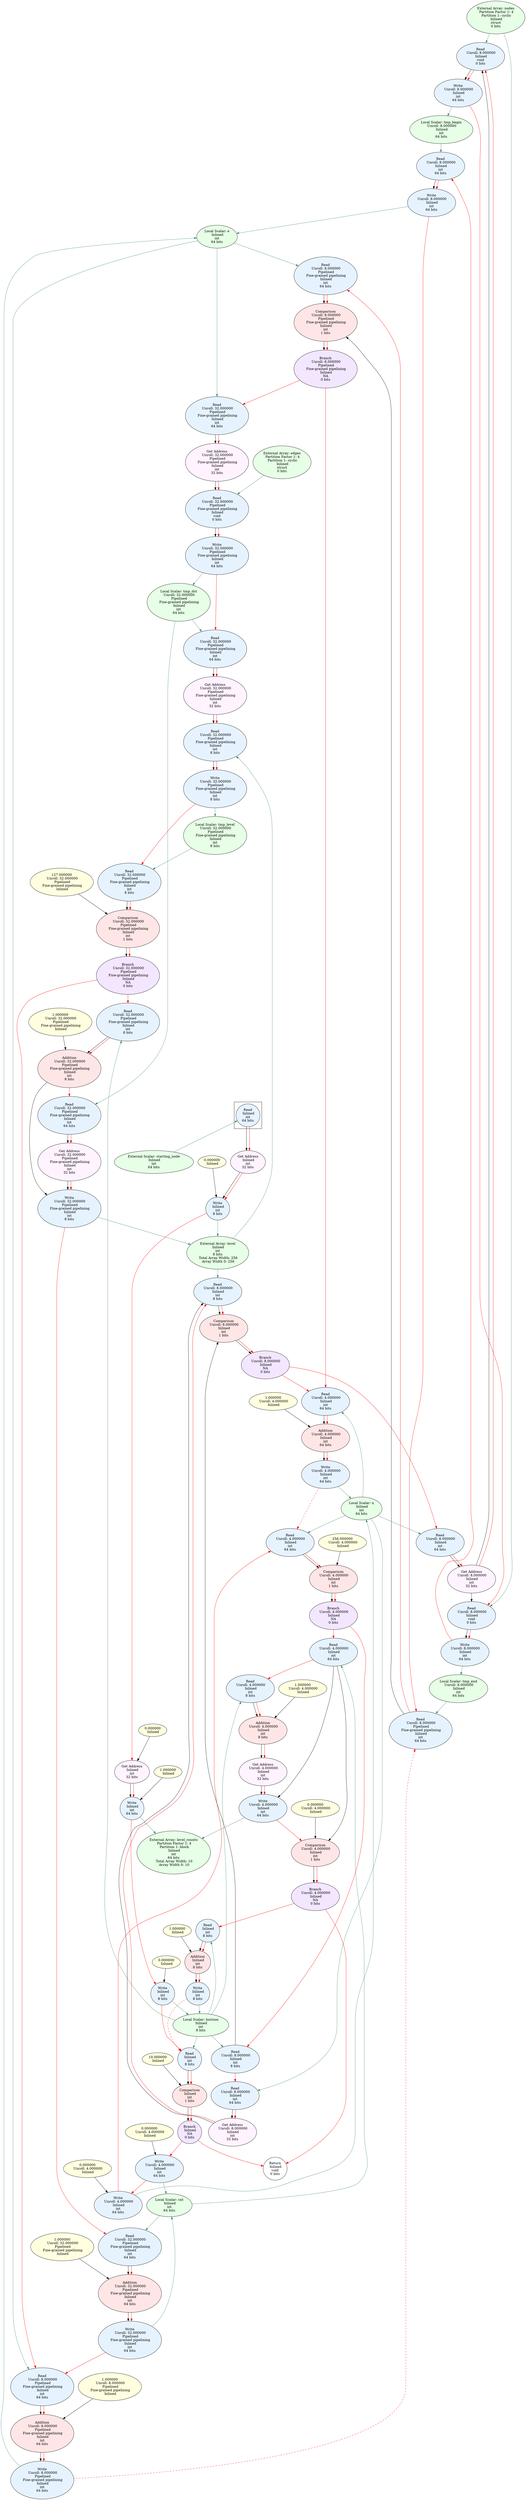 digraph {
newrank="true";
node0 [style=filled fillcolor="0.33 0.1 1" arrayWidth0="1" arrayWidth1="1" arrayWidth2="1" arrayWidth3="1" arrayWidth4="1" bitwidth="0" datasetIndex="NA" datatype="struct" fullUnrollFactor="1.000000" graphType="NA" group="bfs" inlined="1" keyText="externalArray" label="External Array: nodes
 Partition Factor 1: 4
 Partition 1: cyclic
 Inlined
struct
0 bits" partition1="cyclic" partition2="none" partition3="none" partitionFactor1="4" partitionFactor2="0" partitionFactor3="0" pipelined="0" pipelinedType="0" previouslyPipelined="0" resourceType="none" tile="1" totalArrayWidth="1" tripcount="1.000000" unrollFactor1="1.000000" unrollFactor2="1.000000" unrollFactor3="1.000000" ]
node1 [style=filled fillcolor="0.33 0.1 1" arrayWidth0="1" arrayWidth1="1" arrayWidth2="1" arrayWidth3="1" arrayWidth4="1" bitwidth="0" datasetIndex="NA" datatype="struct" fullUnrollFactor="1.000000" graphType="NA" group="bfs" inlined="1" keyText="externalArray" label="External Array: edges
 Partition Factor 1: 4
 Partition 1: cyclic
 Inlined
struct
0 bits" partition1="cyclic" partition2="none" partition3="none" partitionFactor1="4" partitionFactor2="0" partitionFactor3="0" pipelined="0" pipelinedType="0" previouslyPipelined="0" resourceType="none" tile="1" totalArrayWidth="1" tripcount="1.000000" unrollFactor1="1.000000" unrollFactor2="1.000000" unrollFactor3="1.000000" ]
node2 [style=filled fillcolor="0.33 0.1 1" arrayWidth0="1" arrayWidth1="1" arrayWidth2="1" arrayWidth3="1" arrayWidth4="1" bitwidth="64" datasetIndex="NA" datatype="int" fullUnrollFactor="1.000000" graphType="NA" group="bfs" inlined="1" keyText="externalScalar" label="External Scalar: starting_node
 Inlined
int
64 bits" partition1="none" partition2="none" partition3="none" partitionFactor1="0" partitionFactor2="0" partitionFactor3="0" pipelined="0" pipelinedType="0" previouslyPipelined="0" resourceType="none" tile="1" totalArrayWidth="1" tripcount="1.000000" unrollFactor1="1.000000" unrollFactor2="1.000000" unrollFactor3="1.000000" ]
node3 [style=filled fillcolor="0.33 0.1 1" arrayWidth0="256" arrayWidth1="1" arrayWidth2="1" arrayWidth3="1" arrayWidth4="1" bitwidth="8" datasetIndex="NA" datatype="int" fullUnrollFactor="1.000000" graphType="NA" group="bfs" inlined="1" keyText="externalArray" label="External Array: level
 Inlined
int
8 bits
 Total Array Width: 256
 Array Width 0: 256" partition1="none" partition2="none" partition3="none" partitionFactor1="0" partitionFactor2="0" partitionFactor3="0" pipelined="0" pipelinedType="0" previouslyPipelined="0" resourceType="none" tile="1" totalArrayWidth="256" tripcount="1.000000" unrollFactor1="1.000000" unrollFactor2="1.000000" unrollFactor3="1.000000" ]
node4 [style=filled fillcolor="0.33 0.1 1" arrayWidth0="10" arrayWidth1="1" arrayWidth2="1" arrayWidth3="1" arrayWidth4="1" bitwidth="64" datasetIndex="NA" datatype="int" fullUnrollFactor="1.000000" graphType="NA" group="bfs" inlined="1" keyText="externalArray" label="External Array: level_counts
 Partition Factor 1: 4
 Partition 1: block
 Inlined
int
64 bits
 Total Array Width: 10
 Array Width 0: 10" partition1="block" partition2="none" partition3="none" partitionFactor1="4" partitionFactor2="0" partitionFactor3="0" pipelined="0" pipelinedType="0" previouslyPipelined="0" resourceType="none" tile="1" totalArrayWidth="10" tripcount="1.000000" unrollFactor1="1.000000" unrollFactor2="1.000000" unrollFactor3="1.000000" ]
node5 [style=filled fillcolor="0.33 0.1 1" arrayWidth0="1" arrayWidth1="1" arrayWidth2="1" arrayWidth3="1" arrayWidth4="1" bitwidth="64" datasetIndex="NA" datatype="int" fullUnrollFactor="1.000000" graphType="NA" group="bfs" inlined="1" keyText="localScalar" label="Local Scalar: n
 Inlined
int
64 bits" partition1="none" partition2="none" partition3="none" partitionFactor1="0" partitionFactor2="0" partitionFactor3="0" pipelined="0" pipelinedType="0" previouslyPipelined="0" resourceType="none" tile="1" totalArrayWidth="1" tripcount="1.000000" unrollFactor1="1.000000" unrollFactor2="1.000000" unrollFactor3="1.000000" ]
node6 [style=filled fillcolor="0.33 0.1 1" arrayWidth0="1" arrayWidth1="1" arrayWidth2="1" arrayWidth3="1" arrayWidth4="1" bitwidth="64" datasetIndex="NA" datatype="int" fullUnrollFactor="1.000000" graphType="NA" group="bfs" inlined="1" keyText="localScalar" label="Local Scalar: e
 Inlined
int
64 bits" partition1="none" partition2="none" partition3="none" partitionFactor1="0" partitionFactor2="0" partitionFactor3="0" pipelined="0" pipelinedType="0" previouslyPipelined="0" resourceType="none" tile="1" totalArrayWidth="1" tripcount="1.000000" unrollFactor1="1.000000" unrollFactor2="1.000000" unrollFactor3="1.000000" ]
node7 [style=filled fillcolor="0.33 0.1 1" arrayWidth0="1" arrayWidth1="1" arrayWidth2="1" arrayWidth3="1" arrayWidth4="1" bitwidth="8" datasetIndex="NA" datatype="int" fullUnrollFactor="1.000000" graphType="NA" group="bfs" inlined="1" keyText="localScalar" label="Local Scalar: horizon
 Inlined
int
8 bits" partition1="none" partition2="none" partition3="none" partitionFactor1="0" partitionFactor2="0" partitionFactor3="0" pipelined="0" pipelinedType="0" previouslyPipelined="0" resourceType="none" tile="1" totalArrayWidth="1" tripcount="1.000000" unrollFactor1="1.000000" unrollFactor2="1.000000" unrollFactor3="1.000000" ]
node8 [style=filled fillcolor="0.33 0.1 1" arrayWidth0="1" arrayWidth1="1" arrayWidth2="1" arrayWidth3="1" arrayWidth4="1" bitwidth="64" datasetIndex="NA" datatype="int" fullUnrollFactor="1.000000" graphType="NA" group="bfs" inlined="1" keyText="localScalar" label="Local Scalar: cnt
 Inlined
int
64 bits" partition1="none" partition2="none" partition3="none" partitionFactor1="0" partitionFactor2="0" partitionFactor3="0" pipelined="0" pipelinedType="0" previouslyPipelined="0" resourceType="none" tile="1" totalArrayWidth="1" tripcount="1.000000" unrollFactor1="1.000000" unrollFactor2="1.000000" unrollFactor3="1.000000" ]
node9 [style=filled fillcolor="lightyellow" arrayWidth0="1" arrayWidth1="1" arrayWidth2="1" arrayWidth3="1" arrayWidth4="1" datasetIndex="NA" fullUnrollFactor="1.000000" graphType="NA" group="bfs" inlined="1" keyText="constantValue" label="0.000000
 Inlined" partition1="none" partition2="none" partition3="none" partitionFactor1="0" partitionFactor2="0" partitionFactor3="0" pipelined="0" pipelinedType="0" previouslyPipelined="0" resourceType="none" tile="1" totalArrayWidth="1" tripcount="1.000000" unrollFactor1="1.000000" unrollFactor2="1.000000" unrollFactor3="1.000000" ]
node10 [style=filled fillcolor="0.833 0.05 1" arrayWidth0="1" arrayWidth1="1" arrayWidth2="1" arrayWidth3="1" arrayWidth4="1" bitwidth="32" datasetIndex="NA" datatype="int" fullUnrollFactor="1.000000" graphType="NA" group="bfs" inlined="1" keyText="getelementptr" label="Get Address
 Inlined
int
32 bits" partition1="none" partition2="none" partition3="none" partitionFactor1="0" partitionFactor2="0" partitionFactor3="0" pipelined="0" pipelinedType="0" previouslyPipelined="0" resourceType="none" tile="1" totalArrayWidth="1" tripcount="1.000000" unrollFactor1="1.000000" unrollFactor2="1.000000" unrollFactor3="1.000000" ]
node11 [style=filled fillcolor="0.584 0.1 1" arrayWidth0="1" arrayWidth1="1" arrayWidth2="1" arrayWidth3="1" arrayWidth4="1" bitwidth="64" datasetIndex="NA" datatype="int" fullUnrollFactor="1.000000" graphType="NA" group="bfs" inlined="1" keyText="load" label="Read
 Inlined
int
64 bits" partition1="none" partition2="none" partition3="none" partitionFactor1="0" partitionFactor2="0" partitionFactor3="0" pipelined="0" pipelinedType="0" previouslyPipelined="0" resourceType="none" tile="1" totalArrayWidth="1" tripcount="1.000000" unrollFactor1="1.000000" unrollFactor2="1.000000" unrollFactor3="1.000000" ]
node12 [style=filled fillcolor="0.584 0.1 1" arrayWidth0="1" arrayWidth1="1" arrayWidth2="1" arrayWidth3="1" arrayWidth4="1" bitwidth="8" datasetIndex="NA" datatype="int" fullUnrollFactor="1.000000" graphType="NA" group="bfs" inlined="1" keyText="store" label="Write
 Inlined
int
8 bits" partition1="none" partition2="none" partition3="none" partitionFactor1="0" partitionFactor2="0" partitionFactor3="0" pipelined="0" pipelinedType="0" previouslyPipelined="0" resourceType="none" tile="1" totalArrayWidth="1" tripcount="1.000000" unrollFactor1="1.000000" unrollFactor2="1.000000" unrollFactor3="1.000000" ]
node13 [style=filled fillcolor="lightyellow" arrayWidth0="1" arrayWidth1="1" arrayWidth2="1" arrayWidth3="1" arrayWidth4="1" datasetIndex="NA" fullUnrollFactor="1.000000" graphType="NA" group="bfs" inlined="1" keyText="constantValue" label="1.000000
 Inlined" partition1="none" partition2="none" partition3="none" partitionFactor1="0" partitionFactor2="0" partitionFactor3="0" pipelined="0" pipelinedType="0" previouslyPipelined="0" resourceType="none" tile="1" totalArrayWidth="1" tripcount="1.000000" unrollFactor1="1.000000" unrollFactor2="1.000000" unrollFactor3="1.000000" ]
node14 [style=filled fillcolor="0.833 0.05 1" arrayWidth0="1" arrayWidth1="1" arrayWidth2="1" arrayWidth3="1" arrayWidth4="1" bitwidth="32" datasetIndex="NA" datatype="int" fullUnrollFactor="1.000000" graphType="NA" group="bfs" inlined="1" keyText="getelementptr" label="Get Address
 Inlined
int
32 bits" partition1="none" partition2="none" partition3="none" partitionFactor1="0" partitionFactor2="0" partitionFactor3="0" pipelined="0" pipelinedType="0" previouslyPipelined="0" resourceType="none" tile="1" totalArrayWidth="1" tripcount="1.000000" unrollFactor1="1.000000" unrollFactor2="1.000000" unrollFactor3="1.000000" ]
node15 [style=filled fillcolor="lightyellow" arrayWidth0="1" arrayWidth1="1" arrayWidth2="1" arrayWidth3="1" arrayWidth4="1" datasetIndex="NA" fullUnrollFactor="1.000000" graphType="NA" group="bfs" inlined="1" keyText="constantValue" label="0.000000
 Inlined" partition1="none" partition2="none" partition3="none" partitionFactor1="0" partitionFactor2="0" partitionFactor3="0" pipelined="0" pipelinedType="0" previouslyPipelined="0" resourceType="none" tile="1" totalArrayWidth="1" tripcount="1.000000" unrollFactor1="1.000000" unrollFactor2="1.000000" unrollFactor3="1.000000" ]
node16 [style=filled fillcolor="0.584 0.1 1" arrayWidth0="1" arrayWidth1="1" arrayWidth2="1" arrayWidth3="1" arrayWidth4="1" bitwidth="64" datasetIndex="NA" datatype="int" fullUnrollFactor="1.000000" graphType="NA" group="bfs" inlined="1" keyText="store" label="Write
 Inlined
int
64 bits" partition1="none" partition2="none" partition3="none" partitionFactor1="0" partitionFactor2="0" partitionFactor3="0" pipelined="0" pipelinedType="0" previouslyPipelined="0" resourceType="none" tile="1" totalArrayWidth="1" tripcount="1.000000" unrollFactor1="1.000000" unrollFactor2="1.000000" unrollFactor3="1.000000" ]
node17 [style=filled fillcolor="lightyellow" arrayWidth0="1" arrayWidth1="1" arrayWidth2="1" arrayWidth3="1" arrayWidth4="1" datasetIndex="NA" fullUnrollFactor="1.000000" graphType="NA" group="bfs" inlined="1" keyText="constantValue" label="0.000000
 Inlined" partition1="none" partition2="none" partition3="none" partitionFactor1="0" partitionFactor2="0" partitionFactor3="0" pipelined="0" pipelinedType="0" previouslyPipelined="0" resourceType="none" tile="1" totalArrayWidth="1" tripcount="1.000000" unrollFactor1="1.000000" unrollFactor2="1.000000" unrollFactor3="1.000000" ]
node18 [style=filled fillcolor="0.584 0.1 1" arrayWidth0="1" arrayWidth1="1" arrayWidth2="1" arrayWidth3="1" arrayWidth4="1" bitwidth="8" datasetIndex="NA" datatype="int" fullUnrollFactor="1.000000" graphType="NA" group="bfs" inlined="1" keyText="store" label="Write
 Inlined
int
8 bits" partition1="none" partition2="none" partition3="none" partitionFactor1="0" partitionFactor2="0" partitionFactor3="0" pipelined="0" pipelinedType="0" previouslyPipelined="0" resourceType="none" tile="1" totalArrayWidth="1" tripcount="1.000000" unrollFactor1="1.000000" unrollFactor2="1.000000" unrollFactor3="1.000000" ]
node19 [style=filled fillcolor="lightyellow" arrayWidth0="1" arrayWidth1="1" arrayWidth2="1" arrayWidth3="1" arrayWidth4="1" datasetIndex="NA" fullUnrollFactor="1.000000" graphType="NA" group="bfs" inlined="1" keyText="constantValue" label="10.000000
 Inlined" partition1="none" partition2="none" partition3="none" partitionFactor1="0" partitionFactor2="0" partitionFactor3="0" pipelined="0" pipelinedType="0" previouslyPipelined="0" resourceType="none" tile="1" totalArrayWidth="1" tripcount="1.000000" unrollFactor1="1.000000" unrollFactor2="1.000000" unrollFactor3="1.000000" ]
node20 [style=filled fillcolor="0.584 0.1 1" arrayWidth0="1" arrayWidth1="1" arrayWidth2="1" arrayWidth3="1" arrayWidth4="1" bitwidth="8" datasetIndex="NA" datatype="int" fullUnrollFactor="1.000000" graphType="NA" group="bfs" inlined="1" keyText="load" label="Read
 Inlined
int
8 bits" partition1="none" partition2="none" partition3="none" partitionFactor1="0" partitionFactor2="0" partitionFactor3="0" pipelined="0" pipelinedType="0" previouslyPipelined="0" resourceType="none" tile="1" totalArrayWidth="1" tripcount="1.000000" unrollFactor1="1.000000" unrollFactor2="1.000000" unrollFactor3="1.000000" ]
node21 [style=filled fillcolor="0 0.1 1" arrayWidth0="1" arrayWidth1="1" arrayWidth2="1" arrayWidth3="1" arrayWidth4="1" bitwidth="1" datasetIndex="NA" datatype="int" fullUnrollFactor="1.000000" graphType="NA" group="bfs" inlined="1" keyText="cmp" label="Comparison
 Inlined
int
1 bits" partition1="none" partition2="none" partition3="none" partitionFactor1="0" partitionFactor2="0" partitionFactor3="0" pipelined="0" pipelinedType="0" previouslyPipelined="0" resourceType="none" tile="1" totalArrayWidth="1" tripcount="1.000000" unrollFactor1="1.000000" unrollFactor2="1.000000" unrollFactor3="1.000000" ]
node22 [style=filled fillcolor="0.75 0.1 1" arrayWidth0="1" arrayWidth1="1" arrayWidth2="1" arrayWidth3="1" arrayWidth4="1" bitwidth="0" datasetIndex="NA" datatype="NA" fullUnrollFactor="1.000000" graphType="NA" group="bfs" inlined="1" keyText="br" label="Branch
 Inlined
NA
0 bits" partition1="none" partition2="none" partition3="none" partitionFactor1="0" partitionFactor2="0" partitionFactor3="0" pipelined="0" pipelinedType="0" previouslyPipelined="0" resourceType="none" tile="1" totalArrayWidth="1" tripcount="1.000000" unrollFactor1="1.000000" unrollFactor2="1.000000" unrollFactor3="1.000000" ]
node23 [style=filled fillcolor="lightyellow" arrayWidth0="1" arrayWidth1="1" arrayWidth2="1" arrayWidth3="1" arrayWidth4="1" datasetIndex="NA" fullUnrollFactor="4.000000" graphType="NA" group="bfs" inlined="1" keyText="constantValue" label="0.000000
 Unroll: 4.000000
 Inlined" partition1="none" partition2="none" partition3="none" partitionFactor1="0" partitionFactor2="0" partitionFactor3="0" pipelined="0" pipelinedType="0" previouslyPipelined="0" resourceType="none" tile="1" totalArrayWidth="1" tripcount="1.000000" unrollFactor1="4.000000" unrollFactor2="1.000000" unrollFactor3="1.000000" ]
node24 [style=filled fillcolor="0.584 0.1 1" arrayWidth0="1" arrayWidth1="1" arrayWidth2="1" arrayWidth3="1" arrayWidth4="1" bitwidth="64" datasetIndex="NA" datatype="int" fullUnrollFactor="4.000000" graphType="NA" group="bfs" inlined="1" keyText="store" label="Write
 Unroll: 4.000000
 Inlined
int
64 bits" partition1="none" partition2="none" partition3="none" partitionFactor1="0" partitionFactor2="0" partitionFactor3="0" pipelined="0" pipelinedType="0" previouslyPipelined="0" resourceType="none" tile="1" totalArrayWidth="1" tripcount="1.000000" unrollFactor1="4.000000" unrollFactor2="1.000000" unrollFactor3="1.000000" ]
node25 [style=filled fillcolor="lightyellow" arrayWidth0="1" arrayWidth1="1" arrayWidth2="1" arrayWidth3="1" arrayWidth4="1" datasetIndex="NA" fullUnrollFactor="4.000000" graphType="NA" group="bfs" inlined="1" keyText="constantValue" label="0.000000
 Unroll: 4.000000
 Inlined" partition1="none" partition2="none" partition3="none" partitionFactor1="0" partitionFactor2="0" partitionFactor3="0" pipelined="0" pipelinedType="0" previouslyPipelined="0" resourceType="none" tile="1" totalArrayWidth="1" tripcount="1.000000" unrollFactor1="4.000000" unrollFactor2="1.000000" unrollFactor3="1.000000" ]
node26 [style=filled fillcolor="0.584 0.1 1" arrayWidth0="1" arrayWidth1="1" arrayWidth2="1" arrayWidth3="1" arrayWidth4="1" bitwidth="64" datasetIndex="NA" datatype="int" fullUnrollFactor="4.000000" graphType="NA" group="bfs" inlined="1" keyText="store" label="Write
 Unroll: 4.000000
 Inlined
int
64 bits" partition1="none" partition2="none" partition3="none" partitionFactor1="0" partitionFactor2="0" partitionFactor3="0" pipelined="0" pipelinedType="0" previouslyPipelined="0" resourceType="none" tile="1" totalArrayWidth="1" tripcount="1.000000" unrollFactor1="4.000000" unrollFactor2="1.000000" unrollFactor3="1.000000" ]
node27 [style=filled fillcolor="lightyellow" arrayWidth0="1" arrayWidth1="1" arrayWidth2="1" arrayWidth3="1" arrayWidth4="1" datasetIndex="NA" fullUnrollFactor="4.000000" graphType="NA" group="bfs" inlined="1" keyText="constantValue" label="256.000000
 Unroll: 4.000000
 Inlined" partition1="none" partition2="none" partition3="none" partitionFactor1="0" partitionFactor2="0" partitionFactor3="0" pipelined="0" pipelinedType="0" previouslyPipelined="0" resourceType="none" tile="1" totalArrayWidth="1" tripcount="1.000000" unrollFactor1="4.000000" unrollFactor2="1.000000" unrollFactor3="1.000000" ]
node28 [style=filled fillcolor="0.584 0.1 1" arrayWidth0="1" arrayWidth1="1" arrayWidth2="1" arrayWidth3="1" arrayWidth4="1" bitwidth="64" datasetIndex="NA" datatype="int" fullUnrollFactor="4.000000" graphType="NA" group="bfs" inlined="1" keyText="load" label="Read
 Unroll: 4.000000
 Inlined
int
64 bits" partition1="none" partition2="none" partition3="none" partitionFactor1="0" partitionFactor2="0" partitionFactor3="0" pipelined="0" pipelinedType="0" previouslyPipelined="0" resourceType="none" tile="1" totalArrayWidth="1" tripcount="1.000000" unrollFactor1="4.000000" unrollFactor2="1.000000" unrollFactor3="1.000000" ]
node29 [style=filled fillcolor="0 0.1 1" arrayWidth0="1" arrayWidth1="1" arrayWidth2="1" arrayWidth3="1" arrayWidth4="1" bitwidth="1" datasetIndex="NA" datatype="int" fullUnrollFactor="4.000000" graphType="NA" group="bfs" inlined="1" keyText="cmp" label="Comparison
 Unroll: 4.000000
 Inlined
int
1 bits" partition1="none" partition2="none" partition3="none" partitionFactor1="0" partitionFactor2="0" partitionFactor3="0" pipelined="0" pipelinedType="0" previouslyPipelined="0" resourceType="none" tile="1" totalArrayWidth="1" tripcount="1.000000" unrollFactor1="4.000000" unrollFactor2="1.000000" unrollFactor3="1.000000" ]
node30 [style=filled fillcolor="0.75 0.1 1" arrayWidth0="1" arrayWidth1="1" arrayWidth2="1" arrayWidth3="1" arrayWidth4="1" bitwidth="0" datasetIndex="NA" datatype="NA" fullUnrollFactor="4.000000" graphType="NA" group="bfs" inlined="1" keyText="br" label="Branch
 Unroll: 4.000000
 Inlined
NA
0 bits" partition1="none" partition2="none" partition3="none" partitionFactor1="0" partitionFactor2="0" partitionFactor3="0" pipelined="0" pipelinedType="0" previouslyPipelined="0" resourceType="none" tile="1" totalArrayWidth="1" tripcount="1.000000" unrollFactor1="4.000000" unrollFactor2="1.000000" unrollFactor3="1.000000" ]
node31 [style=filled fillcolor="0.584 0.1 1" arrayWidth0="1" arrayWidth1="1" arrayWidth2="1" arrayWidth3="1" arrayWidth4="1" bitwidth="8" datasetIndex="NA" datatype="int" fullUnrollFactor="8.000000" graphType="NA" group="bfs" inlined="1" keyText="load" label="Read
 Unroll: 8.000000
 Inlined
int
8 bits" partition1="none" partition2="none" partition3="none" partitionFactor1="0" partitionFactor2="0" partitionFactor3="0" pipelined="0" pipelinedType="0" previouslyPipelined="0" resourceType="none" tile="1" totalArrayWidth="1" tripcount="1.000000" unrollFactor1="2.000000" unrollFactor2="4.000000" unrollFactor3="1.000000" ]
node32 [style=filled fillcolor="0.833 0.05 1" arrayWidth0="1" arrayWidth1="1" arrayWidth2="1" arrayWidth3="1" arrayWidth4="1" bitwidth="32" datasetIndex="NA" datatype="int" fullUnrollFactor="8.000000" graphType="NA" group="bfs" inlined="1" keyText="getelementptr" label="Get Address
 Unroll: 8.000000
 Inlined
int
32 bits" partition1="none" partition2="none" partition3="none" partitionFactor1="0" partitionFactor2="0" partitionFactor3="0" pipelined="0" pipelinedType="0" previouslyPipelined="0" resourceType="none" tile="1" totalArrayWidth="1" tripcount="1.000000" unrollFactor1="2.000000" unrollFactor2="4.000000" unrollFactor3="1.000000" ]
node33 [style=filled fillcolor="0.584 0.1 1" arrayWidth0="1" arrayWidth1="1" arrayWidth2="1" arrayWidth3="1" arrayWidth4="1" bitwidth="64" datasetIndex="NA" datatype="int" fullUnrollFactor="8.000000" graphType="NA" group="bfs" inlined="1" keyText="load" label="Read
 Unroll: 8.000000
 Inlined
int
64 bits" partition1="none" partition2="none" partition3="none" partitionFactor1="0" partitionFactor2="0" partitionFactor3="0" pipelined="0" pipelinedType="0" previouslyPipelined="0" resourceType="none" tile="1" totalArrayWidth="1" tripcount="1.000000" unrollFactor1="2.000000" unrollFactor2="4.000000" unrollFactor3="1.000000" ]
node34 [style=filled fillcolor="0.584 0.1 1" arrayWidth0="1" arrayWidth1="1" arrayWidth2="1" arrayWidth3="1" arrayWidth4="1" bitwidth="8" datasetIndex="NA" datatype="int" fullUnrollFactor="8.000000" graphType="NA" group="bfs" inlined="1" keyText="load" label="Read
 Unroll: 8.000000
 Inlined
int
8 bits" partition1="none" partition2="none" partition3="none" partitionFactor1="0" partitionFactor2="0" partitionFactor3="0" pipelined="0" pipelinedType="0" previouslyPipelined="0" resourceType="none" tile="1" totalArrayWidth="1" tripcount="1.000000" unrollFactor1="2.000000" unrollFactor2="4.000000" unrollFactor3="1.000000" ]
node35 [style=filled fillcolor="0 0.1 1" arrayWidth0="1" arrayWidth1="1" arrayWidth2="1" arrayWidth3="1" arrayWidth4="1" bitwidth="1" datasetIndex="NA" datatype="int" fullUnrollFactor="8.000000" graphType="NA" group="bfs" inlined="1" keyText="cmp" label="Comparison
 Unroll: 8.000000
 Inlined
int
1 bits" partition1="none" partition2="none" partition3="none" partitionFactor1="0" partitionFactor2="0" partitionFactor3="0" pipelined="0" pipelinedType="0" previouslyPipelined="0" resourceType="none" tile="1" totalArrayWidth="1" tripcount="1.000000" unrollFactor1="2.000000" unrollFactor2="4.000000" unrollFactor3="1.000000" ]
node36 [style=filled fillcolor="0.75 0.1 1" arrayWidth0="1" arrayWidth1="1" arrayWidth2="1" arrayWidth3="1" arrayWidth4="1" bitwidth="0" datasetIndex="NA" datatype="NA" fullUnrollFactor="8.000000" graphType="NA" group="bfs" inlined="1" keyText="br" label="Branch
 Unroll: 8.000000
 Inlined
NA
0 bits" partition1="none" partition2="none" partition3="none" partitionFactor1="0" partitionFactor2="0" partitionFactor3="0" pipelined="0" pipelinedType="0" previouslyPipelined="0" resourceType="none" tile="1" totalArrayWidth="1" tripcount="1.000000" unrollFactor1="2.000000" unrollFactor2="4.000000" unrollFactor3="1.000000" ]
node37 [style=filled fillcolor="0.33 0.1 1" arrayWidth0="1" arrayWidth1="1" arrayWidth2="1" arrayWidth3="1" arrayWidth4="1" bitwidth="64" datasetIndex="NA" datatype="int" fullUnrollFactor="8.000000" graphType="NA" group="bfs" inlined="1" keyText="localScalar" label="Local Scalar: tmp_begin
 Unroll: 8.000000
 Inlined
int
64 bits" partition1="none" partition2="none" partition3="none" partitionFactor1="0" partitionFactor2="0" partitionFactor3="0" pipelined="0" pipelinedType="0" previouslyPipelined="0" resourceType="none" tile="1" totalArrayWidth="1" tripcount="1.000000" unrollFactor1="2.000000" unrollFactor2="4.000000" unrollFactor3="1.000000" ]
node38 [style=filled fillcolor="0.833 0.05 1" arrayWidth0="1" arrayWidth1="1" arrayWidth2="1" arrayWidth3="1" arrayWidth4="1" bitwidth="32" datasetIndex="NA" datatype="int" fullUnrollFactor="8.000000" graphType="NA" group="bfs" inlined="1" keyText="getelementptr" label="Get Address
 Unroll: 8.000000
 Inlined
int
32 bits" partition1="none" partition2="none" partition3="none" partitionFactor1="0" partitionFactor2="0" partitionFactor3="0" pipelined="0" pipelinedType="0" previouslyPipelined="0" resourceType="none" tile="1" totalArrayWidth="1" tripcount="1.000000" unrollFactor1="2.000000" unrollFactor2="4.000000" unrollFactor3="1.000000" ]
node39 [style=filled fillcolor="0.584 0.1 1" arrayWidth0="1" arrayWidth1="1" arrayWidth2="1" arrayWidth3="1" arrayWidth4="1" bitwidth="64" datasetIndex="NA" datatype="int" fullUnrollFactor="8.000000" graphType="NA" group="bfs" inlined="1" keyText="load" label="Read
 Unroll: 8.000000
 Inlined
int
64 bits" partition1="none" partition2="none" partition3="none" partitionFactor1="0" partitionFactor2="0" partitionFactor3="0" pipelined="0" pipelinedType="0" previouslyPipelined="0" resourceType="none" tile="1" totalArrayWidth="1" tripcount="1.000000" unrollFactor1="2.000000" unrollFactor2="4.000000" unrollFactor3="1.000000" ]
node40 [style=filled fillcolor="0.584 0.1 1" arrayWidth0="1" arrayWidth1="1" arrayWidth2="1" arrayWidth3="1" arrayWidth4="1" bitwidth="0" datasetIndex="NA" datatype="void" fullUnrollFactor="8.000000" graphType="NA" group="bfs" inlined="1" keyText="load" label="Read
 Unroll: 8.000000
 Inlined
void
0 bits" partition1="none" partition2="none" partition3="none" partitionFactor1="0" partitionFactor2="0" partitionFactor3="0" pipelined="0" pipelinedType="0" previouslyPipelined="0" resourceType="none" tile="1" totalArrayWidth="1" tripcount="1.000000" unrollFactor1="2.000000" unrollFactor2="4.000000" unrollFactor3="1.000000" ]
node41 [style=filled fillcolor="0.584 0.1 1" arrayWidth0="1" arrayWidth1="1" arrayWidth2="1" arrayWidth3="1" arrayWidth4="1" bitwidth="64" datasetIndex="NA" datatype="int" fullUnrollFactor="8.000000" graphType="NA" group="bfs" inlined="1" keyText="store" label="Write
 Unroll: 8.000000
 Inlined
int
64 bits" partition1="none" partition2="none" partition3="none" partitionFactor1="0" partitionFactor2="0" partitionFactor3="0" pipelined="0" pipelinedType="0" previouslyPipelined="0" resourceType="none" tile="1" totalArrayWidth="1" tripcount="1.000000" unrollFactor1="2.000000" unrollFactor2="4.000000" unrollFactor3="1.000000" ]
node42 [style=filled fillcolor="0.33 0.1 1" arrayWidth0="1" arrayWidth1="1" arrayWidth2="1" arrayWidth3="1" arrayWidth4="1" bitwidth="64" datasetIndex="NA" datatype="int" fullUnrollFactor="8.000000" graphType="NA" group="bfs" inlined="1" keyText="localScalar" label="Local Scalar: tmp_end
 Unroll: 8.000000
 Inlined
int
64 bits" partition1="none" partition2="none" partition3="none" partitionFactor1="0" partitionFactor2="0" partitionFactor3="0" pipelined="0" pipelinedType="0" previouslyPipelined="0" resourceType="none" tile="1" totalArrayWidth="1" tripcount="1.000000" unrollFactor1="2.000000" unrollFactor2="4.000000" unrollFactor3="1.000000" ]
node43 [style=filled fillcolor="0.584 0.1 1" arrayWidth0="1" arrayWidth1="1" arrayWidth2="1" arrayWidth3="1" arrayWidth4="1" bitwidth="0" datasetIndex="NA" datatype="void" fullUnrollFactor="8.000000" graphType="NA" group="bfs" inlined="1" keyText="load" label="Read
 Unroll: 8.000000
 Inlined
void
0 bits" partition1="none" partition2="none" partition3="none" partitionFactor1="0" partitionFactor2="0" partitionFactor3="0" pipelined="0" pipelinedType="0" previouslyPipelined="0" resourceType="none" tile="1" totalArrayWidth="1" tripcount="1.000000" unrollFactor1="2.000000" unrollFactor2="4.000000" unrollFactor3="1.000000" ]
node44 [style=filled fillcolor="0.584 0.1 1" arrayWidth0="1" arrayWidth1="1" arrayWidth2="1" arrayWidth3="1" arrayWidth4="1" bitwidth="64" datasetIndex="NA" datatype="int" fullUnrollFactor="8.000000" graphType="NA" group="bfs" inlined="1" keyText="store" label="Write
 Unroll: 8.000000
 Inlined
int
64 bits" partition1="none" partition2="none" partition3="none" partitionFactor1="0" partitionFactor2="0" partitionFactor3="0" pipelined="0" pipelinedType="0" previouslyPipelined="0" resourceType="none" tile="1" totalArrayWidth="1" tripcount="1.000000" unrollFactor1="2.000000" unrollFactor2="4.000000" unrollFactor3="1.000000" ]
node45 [style=filled fillcolor="0.584 0.1 1" arrayWidth0="1" arrayWidth1="1" arrayWidth2="1" arrayWidth3="1" arrayWidth4="1" bitwidth="64" datasetIndex="NA" datatype="int" fullUnrollFactor="8.000000" graphType="NA" group="bfs" inlined="1" keyText="load" label="Read
 Unroll: 8.000000
 Inlined
int
64 bits" partition1="none" partition2="none" partition3="none" partitionFactor1="0" partitionFactor2="0" partitionFactor3="0" pipelined="0" pipelinedType="0" previouslyPipelined="0" resourceType="none" tile="1" totalArrayWidth="1" tripcount="1.000000" unrollFactor1="2.000000" unrollFactor2="4.000000" unrollFactor3="1.000000" ]
node46 [style=filled fillcolor="0.584 0.1 1" arrayWidth0="1" arrayWidth1="1" arrayWidth2="1" arrayWidth3="1" arrayWidth4="1" bitwidth="64" datasetIndex="NA" datatype="int" fullUnrollFactor="8.000000" graphType="NA" group="bfs" inlined="1" keyText="store" label="Write
 Unroll: 8.000000
 Inlined
int
64 bits" partition1="none" partition2="none" partition3="none" partitionFactor1="0" partitionFactor2="0" partitionFactor3="0" pipelined="0" pipelinedType="0" previouslyPipelined="0" resourceType="none" tile="1" totalArrayWidth="1" tripcount="1.000000" unrollFactor1="2.000000" unrollFactor2="4.000000" unrollFactor3="1.000000" ]
node47 [style=filled fillcolor="0.584 0.1 1" arrayWidth0="1" arrayWidth1="1" arrayWidth2="1" arrayWidth3="1" arrayWidth4="1" bitwidth="64" datasetIndex="NA" datatype="int" fullUnrollFactor="8.000000" graphType="NA" group="bfs" inlined="1" keyText="load" label="Read
 Unroll: 8.000000
 Pipelined
 Fine-grained pipelining
 Inlined
int
64 bits" partition1="none" partition2="none" partition3="none" partitionFactor1="0" partitionFactor2="0" partitionFactor3="0" pipelined="1" pipelinedType="2" previouslyPipelined="0" resourceType="none" tile="1" totalArrayWidth="1" tripcount="1.000000" unrollFactor1="2.000000" unrollFactor2="4.000000" unrollFactor3="1.000000" ]
node48 [style=filled fillcolor="0.584 0.1 1" arrayWidth0="1" arrayWidth1="1" arrayWidth2="1" arrayWidth3="1" arrayWidth4="1" bitwidth="64" datasetIndex="NA" datatype="int" fullUnrollFactor="8.000000" graphType="NA" group="bfs" inlined="1" keyText="load" label="Read
 Unroll: 8.000000
 Pipelined
 Fine-grained pipelining
 Inlined
int
64 bits" partition1="none" partition2="none" partition3="none" partitionFactor1="0" partitionFactor2="0" partitionFactor3="0" pipelined="1" pipelinedType="2" previouslyPipelined="0" resourceType="none" tile="1" totalArrayWidth="1" tripcount="1.000000" unrollFactor1="2.000000" unrollFactor2="4.000000" unrollFactor3="1.000000" ]
node49 [style=filled fillcolor="0 0.1 1" arrayWidth0="1" arrayWidth1="1" arrayWidth2="1" arrayWidth3="1" arrayWidth4="1" bitwidth="1" datasetIndex="NA" datatype="int" fullUnrollFactor="8.000000" graphType="NA" group="bfs" inlined="1" keyText="cmp" label="Comparison
 Unroll: 8.000000
 Pipelined
 Fine-grained pipelining
 Inlined
int
1 bits" partition1="none" partition2="none" partition3="none" partitionFactor1="0" partitionFactor2="0" partitionFactor3="0" pipelined="1" pipelinedType="2" previouslyPipelined="0" resourceType="none" tile="1" totalArrayWidth="1" tripcount="1.000000" unrollFactor1="2.000000" unrollFactor2="4.000000" unrollFactor3="1.000000" ]
node50 [style=filled fillcolor="0.75 0.1 1" arrayWidth0="1" arrayWidth1="1" arrayWidth2="1" arrayWidth3="1" arrayWidth4="1" bitwidth="0" datasetIndex="NA" datatype="NA" fullUnrollFactor="8.000000" graphType="NA" group="bfs" inlined="1" keyText="br" label="Branch
 Unroll: 8.000000
 Pipelined
 Fine-grained pipelining
 Inlined
NA
0 bits" partition1="none" partition2="none" partition3="none" partitionFactor1="0" partitionFactor2="0" partitionFactor3="0" pipelined="1" pipelinedType="2" previouslyPipelined="0" resourceType="none" tile="1" totalArrayWidth="1" tripcount="1.000000" unrollFactor1="2.000000" unrollFactor2="4.000000" unrollFactor3="1.000000" ]
node51 [style=filled fillcolor="0.33 0.1 1" arrayWidth0="1" arrayWidth1="1" arrayWidth2="1" arrayWidth3="1" arrayWidth4="1" bitwidth="64" datasetIndex="NA" datatype="int" fullUnrollFactor="32.000000" graphType="NA" group="bfs" inlined="1" keyText="localScalar" label="Local Scalar: tmp_dst
 Unroll: 32.000000
 Pipelined
 Fine-grained pipelining
 Inlined
int
64 bits" partition1="none" partition2="none" partition3="none" partitionFactor1="0" partitionFactor2="0" partitionFactor3="0" pipelined="1" pipelinedType="2" previouslyPipelined="0" resourceType="none" tile="1" totalArrayWidth="1" tripcount="1.000000" unrollFactor1="4.000000" unrollFactor2="2.000000" unrollFactor3="4.000000" ]
node52 [style=filled fillcolor="0.833 0.05 1" arrayWidth0="1" arrayWidth1="1" arrayWidth2="1" arrayWidth3="1" arrayWidth4="1" bitwidth="32" datasetIndex="NA" datatype="int" fullUnrollFactor="32.000000" graphType="NA" group="bfs" inlined="1" keyText="getelementptr" label="Get Address
 Unroll: 32.000000
 Pipelined
 Fine-grained pipelining
 Inlined
int
32 bits" partition1="none" partition2="none" partition3="none" partitionFactor1="0" partitionFactor2="0" partitionFactor3="0" pipelined="1" pipelinedType="2" previouslyPipelined="0" resourceType="none" tile="1" totalArrayWidth="1" tripcount="1.000000" unrollFactor1="4.000000" unrollFactor2="2.000000" unrollFactor3="4.000000" ]
node53 [style=filled fillcolor="0.584 0.1 1" arrayWidth0="1" arrayWidth1="1" arrayWidth2="1" arrayWidth3="1" arrayWidth4="1" bitwidth="64" datasetIndex="NA" datatype="int" fullUnrollFactor="32.000000" graphType="NA" group="bfs" inlined="1" keyText="load" label="Read
 Unroll: 32.000000
 Pipelined
 Fine-grained pipelining
 Inlined
int
64 bits" partition1="none" partition2="none" partition3="none" partitionFactor1="0" partitionFactor2="0" partitionFactor3="0" pipelined="1" pipelinedType="2" previouslyPipelined="0" resourceType="none" tile="1" totalArrayWidth="1" tripcount="1.000000" unrollFactor1="4.000000" unrollFactor2="2.000000" unrollFactor3="4.000000" ]
node54 [style=filled fillcolor="0.584 0.1 1" arrayWidth0="1" arrayWidth1="1" arrayWidth2="1" arrayWidth3="1" arrayWidth4="1" bitwidth="0" datasetIndex="NA" datatype="void" fullUnrollFactor="32.000000" graphType="NA" group="bfs" inlined="1" keyText="load" label="Read
 Unroll: 32.000000
 Pipelined
 Fine-grained pipelining
 Inlined
void
0 bits" partition1="none" partition2="none" partition3="none" partitionFactor1="0" partitionFactor2="0" partitionFactor3="0" pipelined="1" pipelinedType="2" previouslyPipelined="0" resourceType="none" tile="1" totalArrayWidth="1" tripcount="1.000000" unrollFactor1="4.000000" unrollFactor2="2.000000" unrollFactor3="4.000000" ]
node55 [style=filled fillcolor="0.584 0.1 1" arrayWidth0="1" arrayWidth1="1" arrayWidth2="1" arrayWidth3="1" arrayWidth4="1" bitwidth="64" datasetIndex="NA" datatype="int" fullUnrollFactor="32.000000" graphType="NA" group="bfs" inlined="1" keyText="store" label="Write
 Unroll: 32.000000
 Pipelined
 Fine-grained pipelining
 Inlined
int
64 bits" partition1="none" partition2="none" partition3="none" partitionFactor1="0" partitionFactor2="0" partitionFactor3="0" pipelined="1" pipelinedType="2" previouslyPipelined="0" resourceType="none" tile="1" totalArrayWidth="1" tripcount="1.000000" unrollFactor1="4.000000" unrollFactor2="2.000000" unrollFactor3="4.000000" ]
node56 [style=filled fillcolor="0.33 0.1 1" arrayWidth0="1" arrayWidth1="1" arrayWidth2="1" arrayWidth3="1" arrayWidth4="1" bitwidth="8" datasetIndex="NA" datatype="int" fullUnrollFactor="32.000000" graphType="NA" group="bfs" inlined="1" keyText="localScalar" label="Local Scalar: tmp_level
 Unroll: 32.000000
 Pipelined
 Fine-grained pipelining
 Inlined
int
8 bits" partition1="none" partition2="none" partition3="none" partitionFactor1="0" partitionFactor2="0" partitionFactor3="0" pipelined="1" pipelinedType="2" previouslyPipelined="0" resourceType="none" tile="1" totalArrayWidth="1" tripcount="1.000000" unrollFactor1="4.000000" unrollFactor2="2.000000" unrollFactor3="4.000000" ]
node57 [style=filled fillcolor="0.833 0.05 1" arrayWidth0="1" arrayWidth1="1" arrayWidth2="1" arrayWidth3="1" arrayWidth4="1" bitwidth="32" datasetIndex="NA" datatype="int" fullUnrollFactor="32.000000" graphType="NA" group="bfs" inlined="1" keyText="getelementptr" label="Get Address
 Unroll: 32.000000
 Pipelined
 Fine-grained pipelining
 Inlined
int
32 bits" partition1="none" partition2="none" partition3="none" partitionFactor1="0" partitionFactor2="0" partitionFactor3="0" pipelined="1" pipelinedType="2" previouslyPipelined="0" resourceType="none" tile="1" totalArrayWidth="1" tripcount="1.000000" unrollFactor1="4.000000" unrollFactor2="2.000000" unrollFactor3="4.000000" ]
node58 [style=filled fillcolor="0.584 0.1 1" arrayWidth0="1" arrayWidth1="1" arrayWidth2="1" arrayWidth3="1" arrayWidth4="1" bitwidth="64" datasetIndex="NA" datatype="int" fullUnrollFactor="32.000000" graphType="NA" group="bfs" inlined="1" keyText="load" label="Read
 Unroll: 32.000000
 Pipelined
 Fine-grained pipelining
 Inlined
int
64 bits" partition1="none" partition2="none" partition3="none" partitionFactor1="0" partitionFactor2="0" partitionFactor3="0" pipelined="1" pipelinedType="2" previouslyPipelined="0" resourceType="none" tile="1" totalArrayWidth="1" tripcount="1.000000" unrollFactor1="4.000000" unrollFactor2="2.000000" unrollFactor3="4.000000" ]
node59 [style=filled fillcolor="0.584 0.1 1" arrayWidth0="1" arrayWidth1="1" arrayWidth2="1" arrayWidth3="1" arrayWidth4="1" bitwidth="8" datasetIndex="NA" datatype="int" fullUnrollFactor="32.000000" graphType="NA" group="bfs" inlined="1" keyText="load" label="Read
 Unroll: 32.000000
 Pipelined
 Fine-grained pipelining
 Inlined
int
8 bits" partition1="none" partition2="none" partition3="none" partitionFactor1="0" partitionFactor2="0" partitionFactor3="0" pipelined="1" pipelinedType="2" previouslyPipelined="0" resourceType="none" tile="1" totalArrayWidth="1" tripcount="1.000000" unrollFactor1="4.000000" unrollFactor2="2.000000" unrollFactor3="4.000000" ]
node60 [style=filled fillcolor="0.584 0.1 1" arrayWidth0="1" arrayWidth1="1" arrayWidth2="1" arrayWidth3="1" arrayWidth4="1" bitwidth="8" datasetIndex="NA" datatype="int" fullUnrollFactor="32.000000" graphType="NA" group="bfs" inlined="1" keyText="store" label="Write
 Unroll: 32.000000
 Pipelined
 Fine-grained pipelining
 Inlined
int
8 bits" partition1="none" partition2="none" partition3="none" partitionFactor1="0" partitionFactor2="0" partitionFactor3="0" pipelined="1" pipelinedType="2" previouslyPipelined="0" resourceType="none" tile="1" totalArrayWidth="1" tripcount="1.000000" unrollFactor1="4.000000" unrollFactor2="2.000000" unrollFactor3="4.000000" ]
node61 [style=filled fillcolor="lightyellow" arrayWidth0="1" arrayWidth1="1" arrayWidth2="1" arrayWidth3="1" arrayWidth4="1" datasetIndex="NA" fullUnrollFactor="32.000000" graphType="NA" group="bfs" inlined="1" keyText="constantValue" label="127.000000
 Unroll: 32.000000
 Pipelined
 Fine-grained pipelining
 Inlined" partition1="none" partition2="none" partition3="none" partitionFactor1="0" partitionFactor2="0" partitionFactor3="0" pipelined="1" pipelinedType="2" previouslyPipelined="0" resourceType="none" tile="1" totalArrayWidth="1" tripcount="1.000000" unrollFactor1="4.000000" unrollFactor2="2.000000" unrollFactor3="4.000000" ]
node62 [style=filled fillcolor="0.584 0.1 1" arrayWidth0="1" arrayWidth1="1" arrayWidth2="1" arrayWidth3="1" arrayWidth4="1" bitwidth="8" datasetIndex="NA" datatype="int" fullUnrollFactor="32.000000" graphType="NA" group="bfs" inlined="1" keyText="load" label="Read
 Unroll: 32.000000
 Pipelined
 Fine-grained pipelining
 Inlined
int
8 bits" partition1="none" partition2="none" partition3="none" partitionFactor1="0" partitionFactor2="0" partitionFactor3="0" pipelined="1" pipelinedType="2" previouslyPipelined="0" resourceType="none" tile="1" totalArrayWidth="1" tripcount="1.000000" unrollFactor1="4.000000" unrollFactor2="2.000000" unrollFactor3="4.000000" ]
node63 [style=filled fillcolor="0 0.1 1" arrayWidth0="1" arrayWidth1="1" arrayWidth2="1" arrayWidth3="1" arrayWidth4="1" bitwidth="1" datasetIndex="NA" datatype="int" fullUnrollFactor="32.000000" graphType="NA" group="bfs" inlined="1" keyText="cmp" label="Comparison
 Unroll: 32.000000
 Pipelined
 Fine-grained pipelining
 Inlined
int
1 bits" partition1="none" partition2="none" partition3="none" partitionFactor1="0" partitionFactor2="0" partitionFactor3="0" pipelined="1" pipelinedType="2" previouslyPipelined="0" resourceType="none" tile="1" totalArrayWidth="1" tripcount="1.000000" unrollFactor1="4.000000" unrollFactor2="2.000000" unrollFactor3="4.000000" ]
node64 [style=filled fillcolor="0.75 0.1 1" arrayWidth0="1" arrayWidth1="1" arrayWidth2="1" arrayWidth3="1" arrayWidth4="1" bitwidth="0" datasetIndex="NA" datatype="NA" fullUnrollFactor="32.000000" graphType="NA" group="bfs" inlined="1" keyText="br" label="Branch
 Unroll: 32.000000
 Pipelined
 Fine-grained pipelining
 Inlined
NA
0 bits" partition1="none" partition2="none" partition3="none" partitionFactor1="0" partitionFactor2="0" partitionFactor3="0" pipelined="1" pipelinedType="2" previouslyPipelined="0" resourceType="none" tile="1" totalArrayWidth="1" tripcount="1.000000" unrollFactor1="4.000000" unrollFactor2="2.000000" unrollFactor3="4.000000" ]
node65 [style=filled fillcolor="0.584 0.1 1" arrayWidth0="1" arrayWidth1="1" arrayWidth2="1" arrayWidth3="1" arrayWidth4="1" bitwidth="8" datasetIndex="NA" datatype="int" fullUnrollFactor="32.000000" graphType="NA" group="bfs" inlined="1" keyText="load" label="Read
 Unroll: 32.000000
 Pipelined
 Fine-grained pipelining
 Inlined
int
8 bits" partition1="none" partition2="none" partition3="none" partitionFactor1="0" partitionFactor2="0" partitionFactor3="0" pipelined="1" pipelinedType="2" previouslyPipelined="0" resourceType="none" tile="1" totalArrayWidth="1" tripcount="1.000000" unrollFactor1="4.000000" unrollFactor2="2.000000" unrollFactor3="4.000000" ]
node66 [style=filled fillcolor="lightyellow" arrayWidth0="1" arrayWidth1="1" arrayWidth2="1" arrayWidth3="1" arrayWidth4="1" datasetIndex="NA" fullUnrollFactor="32.000000" graphType="NA" group="bfs" inlined="1" keyText="constantValue" label="1.000000
 Unroll: 32.000000
 Pipelined
 Fine-grained pipelining
 Inlined" partition1="none" partition2="none" partition3="none" partitionFactor1="0" partitionFactor2="0" partitionFactor3="0" pipelined="1" pipelinedType="2" previouslyPipelined="0" resourceType="none" tile="1" totalArrayWidth="1" tripcount="1.000000" unrollFactor1="4.000000" unrollFactor2="2.000000" unrollFactor3="4.000000" ]
node67 [style=filled fillcolor="0 0.1 1" arrayWidth0="1" arrayWidth1="1" arrayWidth2="1" arrayWidth3="1" arrayWidth4="1" bitwidth="8" datasetIndex="NA" datatype="int" fullUnrollFactor="32.000000" graphType="NA" group="bfs" inlined="1" keyText="add" label="Addition
 Unroll: 32.000000
 Pipelined
 Fine-grained pipelining
 Inlined
int
8 bits" partition1="none" partition2="none" partition3="none" partitionFactor1="0" partitionFactor2="0" partitionFactor3="0" pipelined="1" pipelinedType="2" previouslyPipelined="0" resourceType="none" tile="1" totalArrayWidth="1" tripcount="1.000000" unrollFactor1="4.000000" unrollFactor2="2.000000" unrollFactor3="4.000000" ]
node68 [style=filled fillcolor="0.833 0.05 1" arrayWidth0="1" arrayWidth1="1" arrayWidth2="1" arrayWidth3="1" arrayWidth4="1" bitwidth="32" datasetIndex="NA" datatype="int" fullUnrollFactor="32.000000" graphType="NA" group="bfs" inlined="1" keyText="getelementptr" label="Get Address
 Unroll: 32.000000
 Pipelined
 Fine-grained pipelining
 Inlined
int
32 bits" partition1="none" partition2="none" partition3="none" partitionFactor1="0" partitionFactor2="0" partitionFactor3="0" pipelined="1" pipelinedType="2" previouslyPipelined="0" resourceType="none" tile="1" totalArrayWidth="1" tripcount="1.000000" unrollFactor1="4.000000" unrollFactor2="2.000000" unrollFactor3="4.000000" ]
node69 [style=filled fillcolor="0.584 0.1 1" arrayWidth0="1" arrayWidth1="1" arrayWidth2="1" arrayWidth3="1" arrayWidth4="1" bitwidth="64" datasetIndex="NA" datatype="int" fullUnrollFactor="32.000000" graphType="NA" group="bfs" inlined="1" keyText="load" label="Read
 Unroll: 32.000000
 Pipelined
 Fine-grained pipelining
 Inlined
int
64 bits" partition1="none" partition2="none" partition3="none" partitionFactor1="0" partitionFactor2="0" partitionFactor3="0" pipelined="1" pipelinedType="2" previouslyPipelined="0" resourceType="none" tile="1" totalArrayWidth="1" tripcount="1.000000" unrollFactor1="4.000000" unrollFactor2="2.000000" unrollFactor3="4.000000" ]
node70 [style=filled fillcolor="0.584 0.1 1" arrayWidth0="1" arrayWidth1="1" arrayWidth2="1" arrayWidth3="1" arrayWidth4="1" bitwidth="8" datasetIndex="NA" datatype="int" fullUnrollFactor="32.000000" graphType="NA" group="bfs" inlined="1" keyText="store" label="Write
 Unroll: 32.000000
 Pipelined
 Fine-grained pipelining
 Inlined
int
8 bits" partition1="none" partition2="none" partition3="none" partitionFactor1="0" partitionFactor2="0" partitionFactor3="0" pipelined="1" pipelinedType="2" previouslyPipelined="0" resourceType="none" tile="1" totalArrayWidth="1" tripcount="1.000000" unrollFactor1="4.000000" unrollFactor2="2.000000" unrollFactor3="4.000000" ]
node71 [style=filled fillcolor="0.584 0.1 1" arrayWidth0="1" arrayWidth1="1" arrayWidth2="1" arrayWidth3="1" arrayWidth4="1" bitwidth="64" datasetIndex="NA" datatype="int" fullUnrollFactor="32.000000" graphType="NA" group="bfs" inlined="1" keyText="load" label="Read
 Unroll: 32.000000
 Pipelined
 Fine-grained pipelining
 Inlined
int
64 bits" partition1="none" partition2="none" partition3="none" partitionFactor1="0" partitionFactor2="0" partitionFactor3="0" pipelined="1" pipelinedType="2" previouslyPipelined="0" resourceType="none" tile="1" totalArrayWidth="1" tripcount="1.000000" unrollFactor1="4.000000" unrollFactor2="2.000000" unrollFactor3="4.000000" ]
node72 [style=filled fillcolor="lightyellow" arrayWidth0="1" arrayWidth1="1" arrayWidth2="1" arrayWidth3="1" arrayWidth4="1" datasetIndex="NA" fullUnrollFactor="32.000000" graphType="NA" group="bfs" inlined="1" keyText="constantValue" label="1.000000
 Unroll: 32.000000
 Pipelined
 Fine-grained pipelining
 Inlined" partition1="none" partition2="none" partition3="none" partitionFactor1="0" partitionFactor2="0" partitionFactor3="0" pipelined="1" pipelinedType="2" previouslyPipelined="0" resourceType="none" tile="1" totalArrayWidth="1" tripcount="1.000000" unrollFactor1="4.000000" unrollFactor2="2.000000" unrollFactor3="4.000000" ]
node73 [style=filled fillcolor="0 0.1 1" arrayWidth0="1" arrayWidth1="1" arrayWidth2="1" arrayWidth3="1" arrayWidth4="1" bitwidth="64" datasetIndex="NA" datatype="int" fullUnrollFactor="32.000000" graphType="NA" group="bfs" inlined="1" keyText="add" label="Addition
 Unroll: 32.000000
 Pipelined
 Fine-grained pipelining
 Inlined
int
64 bits" partition1="none" partition2="none" partition3="none" partitionFactor1="0" partitionFactor2="0" partitionFactor3="0" pipelined="1" pipelinedType="2" previouslyPipelined="0" resourceType="none" tile="1" totalArrayWidth="1" tripcount="1.000000" unrollFactor1="4.000000" unrollFactor2="2.000000" unrollFactor3="4.000000" ]
node74 [style=filled fillcolor="0.584 0.1 1" arrayWidth0="1" arrayWidth1="1" arrayWidth2="1" arrayWidth3="1" arrayWidth4="1" bitwidth="64" datasetIndex="NA" datatype="int" fullUnrollFactor="32.000000" graphType="NA" group="bfs" inlined="1" keyText="store" label="Write
 Unroll: 32.000000
 Pipelined
 Fine-grained pipelining
 Inlined
int
64 bits" partition1="none" partition2="none" partition3="none" partitionFactor1="0" partitionFactor2="0" partitionFactor3="0" pipelined="1" pipelinedType="2" previouslyPipelined="0" resourceType="none" tile="1" totalArrayWidth="1" tripcount="1.000000" unrollFactor1="4.000000" unrollFactor2="2.000000" unrollFactor3="4.000000" ]
node75 [style=filled fillcolor="0.584 0.1 1" arrayWidth0="1" arrayWidth1="1" arrayWidth2="1" arrayWidth3="1" arrayWidth4="1" bitwidth="64" datasetIndex="NA" datatype="int" fullUnrollFactor="8.000000" graphType="NA" group="bfs" inlined="1" keyText="load" label="Read
 Unroll: 8.000000
 Pipelined
 Fine-grained pipelining
 Inlined
int
64 bits" partition1="none" partition2="none" partition3="none" partitionFactor1="0" partitionFactor2="0" partitionFactor3="0" pipelined="1" pipelinedType="2" previouslyPipelined="0" resourceType="none" tile="1" totalArrayWidth="1" tripcount="1.000000" unrollFactor1="2.000000" unrollFactor2="4.000000" unrollFactor3="1.000000" ]
node76 [style=filled fillcolor="lightyellow" arrayWidth0="1" arrayWidth1="1" arrayWidth2="1" arrayWidth3="1" arrayWidth4="1" datasetIndex="NA" fullUnrollFactor="8.000000" graphType="NA" group="bfs" inlined="1" keyText="constantValue" label="1.000000
 Unroll: 8.000000
 Pipelined
 Fine-grained pipelining
 Inlined" partition1="none" partition2="none" partition3="none" partitionFactor1="0" partitionFactor2="0" partitionFactor3="0" pipelined="1" pipelinedType="2" previouslyPipelined="0" resourceType="none" tile="1" totalArrayWidth="1" tripcount="1.000000" unrollFactor1="2.000000" unrollFactor2="4.000000" unrollFactor3="1.000000" ]
node77 [style=filled fillcolor="0 0.1 1" arrayWidth0="1" arrayWidth1="1" arrayWidth2="1" arrayWidth3="1" arrayWidth4="1" bitwidth="64" datasetIndex="NA" datatype="int" fullUnrollFactor="8.000000" graphType="NA" group="bfs" inlined="1" keyText="add" label="Addition
 Unroll: 8.000000
 Pipelined
 Fine-grained pipelining
 Inlined
int
64 bits" partition1="none" partition2="none" partition3="none" partitionFactor1="0" partitionFactor2="0" partitionFactor3="0" pipelined="1" pipelinedType="2" previouslyPipelined="0" resourceType="none" tile="1" totalArrayWidth="1" tripcount="1.000000" unrollFactor1="2.000000" unrollFactor2="4.000000" unrollFactor3="1.000000" ]
node78 [style=filled fillcolor="0.584 0.1 1" arrayWidth0="1" arrayWidth1="1" arrayWidth2="1" arrayWidth3="1" arrayWidth4="1" bitwidth="64" datasetIndex="NA" datatype="int" fullUnrollFactor="8.000000" graphType="NA" group="bfs" inlined="1" keyText="store" label="Write
 Unroll: 8.000000
 Pipelined
 Fine-grained pipelining
 Inlined
int
64 bits" partition1="none" partition2="none" partition3="none" partitionFactor1="0" partitionFactor2="0" partitionFactor3="0" pipelined="1" pipelinedType="2" previouslyPipelined="0" resourceType="none" tile="1" totalArrayWidth="1" tripcount="1.000000" unrollFactor1="2.000000" unrollFactor2="4.000000" unrollFactor3="1.000000" ]
node79 [style=filled fillcolor="0.584 0.1 1" arrayWidth0="1" arrayWidth1="1" arrayWidth2="1" arrayWidth3="1" arrayWidth4="1" bitwidth="64" datasetIndex="NA" datatype="int" fullUnrollFactor="4.000000" graphType="NA" group="bfs" inlined="1" keyText="load" label="Read
 Unroll: 4.000000
 Inlined
int
64 bits" partition1="none" partition2="none" partition3="none" partitionFactor1="0" partitionFactor2="0" partitionFactor3="0" pipelined="0" pipelinedType="0" previouslyPipelined="0" resourceType="none" tile="1" totalArrayWidth="1" tripcount="1.000000" unrollFactor1="4.000000" unrollFactor2="1.000000" unrollFactor3="1.000000" ]
node80 [style=filled fillcolor="lightyellow" arrayWidth0="1" arrayWidth1="1" arrayWidth2="1" arrayWidth3="1" arrayWidth4="1" datasetIndex="NA" fullUnrollFactor="4.000000" graphType="NA" group="bfs" inlined="1" keyText="constantValue" label="1.000000
 Unroll: 4.000000
 Inlined" partition1="none" partition2="none" partition3="none" partitionFactor1="0" partitionFactor2="0" partitionFactor3="0" pipelined="0" pipelinedType="0" previouslyPipelined="0" resourceType="none" tile="1" totalArrayWidth="1" tripcount="1.000000" unrollFactor1="4.000000" unrollFactor2="1.000000" unrollFactor3="1.000000" ]
node81 [style=filled fillcolor="0 0.1 1" arrayWidth0="1" arrayWidth1="1" arrayWidth2="1" arrayWidth3="1" arrayWidth4="1" bitwidth="64" datasetIndex="NA" datatype="int" fullUnrollFactor="4.000000" graphType="NA" group="bfs" inlined="1" keyText="add" label="Addition
 Unroll: 4.000000
 Inlined
int
64 bits" partition1="none" partition2="none" partition3="none" partitionFactor1="0" partitionFactor2="0" partitionFactor3="0" pipelined="0" pipelinedType="0" previouslyPipelined="0" resourceType="none" tile="1" totalArrayWidth="1" tripcount="1.000000" unrollFactor1="4.000000" unrollFactor2="1.000000" unrollFactor3="1.000000" ]
node82 [style=filled fillcolor="0.584 0.1 1" arrayWidth0="1" arrayWidth1="1" arrayWidth2="1" arrayWidth3="1" arrayWidth4="1" bitwidth="64" datasetIndex="NA" datatype="int" fullUnrollFactor="4.000000" graphType="NA" group="bfs" inlined="1" keyText="store" label="Write
 Unroll: 4.000000
 Inlined
int
64 bits" partition1="none" partition2="none" partition3="none" partitionFactor1="0" partitionFactor2="0" partitionFactor3="0" pipelined="0" pipelinedType="0" previouslyPipelined="0" resourceType="none" tile="1" totalArrayWidth="1" tripcount="1.000000" unrollFactor1="4.000000" unrollFactor2="1.000000" unrollFactor3="1.000000" ]
node83 [style=filled fillcolor="lightyellow" arrayWidth0="1" arrayWidth1="1" arrayWidth2="1" arrayWidth3="1" arrayWidth4="1" datasetIndex="NA" fullUnrollFactor="4.000000" graphType="NA" group="bfs" inlined="1" keyText="constantValue" label="0.000000
 Unroll: 4.000000
 Inlined" partition1="none" partition2="none" partition3="none" partitionFactor1="0" partitionFactor2="0" partitionFactor3="0" pipelined="0" pipelinedType="0" previouslyPipelined="0" resourceType="none" tile="1" totalArrayWidth="1" tripcount="1.000000" unrollFactor1="4.000000" unrollFactor2="1.000000" unrollFactor3="1.000000" ]
node84 [style=filled fillcolor="0.584 0.1 1" arrayWidth0="1" arrayWidth1="1" arrayWidth2="1" arrayWidth3="1" arrayWidth4="1" bitwidth="64" datasetIndex="NA" datatype="int" fullUnrollFactor="4.000000" graphType="NA" group="bfs" inlined="1" keyText="load" label="Read
 Unroll: 4.000000
 Inlined
int
64 bits" partition1="none" partition2="none" partition3="none" partitionFactor1="0" partitionFactor2="0" partitionFactor3="0" pipelined="0" pipelinedType="0" previouslyPipelined="0" resourceType="none" tile="1" totalArrayWidth="1" tripcount="1.000000" unrollFactor1="4.000000" unrollFactor2="1.000000" unrollFactor3="1.000000" ]
node85 [style=filled fillcolor="0.833 0.05 1" arrayWidth0="1" arrayWidth1="1" arrayWidth2="1" arrayWidth3="1" arrayWidth4="1" bitwidth="32" datasetIndex="NA" datatype="int" fullUnrollFactor="4.000000" graphType="NA" group="bfs" inlined="1" keyText="getelementptr" label="Get Address
 Unroll: 4.000000
 Inlined
int
32 bits" partition1="none" partition2="none" partition3="none" partitionFactor1="0" partitionFactor2="0" partitionFactor3="0" pipelined="0" pipelinedType="0" previouslyPipelined="0" resourceType="none" tile="1" totalArrayWidth="1" tripcount="1.000000" unrollFactor1="4.000000" unrollFactor2="1.000000" unrollFactor3="1.000000" ]
node86 [style=filled fillcolor="0.584 0.1 1" arrayWidth0="1" arrayWidth1="1" arrayWidth2="1" arrayWidth3="1" arrayWidth4="1" bitwidth="8" datasetIndex="NA" datatype="int" fullUnrollFactor="4.000000" graphType="NA" group="bfs" inlined="1" keyText="load" label="Read
 Unroll: 4.000000
 Inlined
int
8 bits" partition1="none" partition2="none" partition3="none" partitionFactor1="0" partitionFactor2="0" partitionFactor3="0" pipelined="0" pipelinedType="0" previouslyPipelined="0" resourceType="none" tile="1" totalArrayWidth="1" tripcount="1.000000" unrollFactor1="4.000000" unrollFactor2="1.000000" unrollFactor3="1.000000" ]
node87 [style=filled fillcolor="lightyellow" arrayWidth0="1" arrayWidth1="1" arrayWidth2="1" arrayWidth3="1" arrayWidth4="1" datasetIndex="NA" fullUnrollFactor="4.000000" graphType="NA" group="bfs" inlined="1" keyText="constantValue" label="1.000000
 Unroll: 4.000000
 Inlined" partition1="none" partition2="none" partition3="none" partitionFactor1="0" partitionFactor2="0" partitionFactor3="0" pipelined="0" pipelinedType="0" previouslyPipelined="0" resourceType="none" tile="1" totalArrayWidth="1" tripcount="1.000000" unrollFactor1="4.000000" unrollFactor2="1.000000" unrollFactor3="1.000000" ]
node88 [style=filled fillcolor="0 0.1 1" arrayWidth0="1" arrayWidth1="1" arrayWidth2="1" arrayWidth3="1" arrayWidth4="1" bitwidth="8" datasetIndex="NA" datatype="int" fullUnrollFactor="4.000000" graphType="NA" group="bfs" inlined="1" keyText="add" label="Addition
 Unroll: 4.000000
 Inlined
int
8 bits" partition1="none" partition2="none" partition3="none" partitionFactor1="0" partitionFactor2="0" partitionFactor3="0" pipelined="0" pipelinedType="0" previouslyPipelined="0" resourceType="none" tile="1" totalArrayWidth="1" tripcount="1.000000" unrollFactor1="4.000000" unrollFactor2="1.000000" unrollFactor3="1.000000" ]
node89 [style=filled fillcolor="0.584 0.1 1" arrayWidth0="1" arrayWidth1="1" arrayWidth2="1" arrayWidth3="1" arrayWidth4="1" bitwidth="64" datasetIndex="NA" datatype="int" fullUnrollFactor="4.000000" graphType="NA" group="bfs" inlined="1" keyText="store" label="Write
 Unroll: 4.000000
 Inlined
int
64 bits" partition1="none" partition2="none" partition3="none" partitionFactor1="0" partitionFactor2="0" partitionFactor3="0" pipelined="0" pipelinedType="0" previouslyPipelined="0" resourceType="none" tile="1" totalArrayWidth="1" tripcount="1.000000" unrollFactor1="4.000000" unrollFactor2="1.000000" unrollFactor3="1.000000" ]
node90 [style=filled fillcolor="0 0.1 1" arrayWidth0="1" arrayWidth1="1" arrayWidth2="1" arrayWidth3="1" arrayWidth4="1" bitwidth="1" datasetIndex="NA" datatype="int" fullUnrollFactor="4.000000" graphType="NA" group="bfs" inlined="1" keyText="cmp" label="Comparison
 Unroll: 4.000000
 Inlined
int
1 bits" partition1="none" partition2="none" partition3="none" partitionFactor1="0" partitionFactor2="0" partitionFactor3="0" pipelined="0" pipelinedType="0" previouslyPipelined="0" resourceType="none" tile="1" totalArrayWidth="1" tripcount="1.000000" unrollFactor1="4.000000" unrollFactor2="1.000000" unrollFactor3="1.000000" ]
node91 [style=filled fillcolor="0.75 0.1 1" arrayWidth0="1" arrayWidth1="1" arrayWidth2="1" arrayWidth3="1" arrayWidth4="1" bitwidth="0" datasetIndex="NA" datatype="NA" fullUnrollFactor="4.000000" graphType="NA" group="bfs" inlined="1" keyText="br" label="Branch
 Unroll: 4.000000
 Inlined
NA
0 bits" partition1="none" partition2="none" partition3="none" partitionFactor1="0" partitionFactor2="0" partitionFactor3="0" pipelined="0" pipelinedType="0" previouslyPipelined="0" resourceType="none" tile="1" totalArrayWidth="1" tripcount="1.000000" unrollFactor1="4.000000" unrollFactor2="1.000000" unrollFactor3="1.000000" ]
node92 [style=filled fillcolor="0.584 0.1 1" arrayWidth0="1" arrayWidth1="1" arrayWidth2="1" arrayWidth3="1" arrayWidth4="1" bitwidth="8" datasetIndex="NA" datatype="int" fullUnrollFactor="1.000000" graphType="NA" group="bfs" inlined="1" keyText="load" label="Read
 Inlined
int
8 bits" partition1="none" partition2="none" partition3="none" partitionFactor1="0" partitionFactor2="0" partitionFactor3="0" pipelined="0" pipelinedType="0" previouslyPipelined="0" resourceType="none" tile="1" totalArrayWidth="1" tripcount="1.000000" unrollFactor1="1.000000" unrollFactor2="1.000000" unrollFactor3="1.000000" ]
node93 [style=filled fillcolor="lightyellow" arrayWidth0="1" arrayWidth1="1" arrayWidth2="1" arrayWidth3="1" arrayWidth4="1" datasetIndex="NA" fullUnrollFactor="1.000000" graphType="NA" group="bfs" inlined="1" keyText="constantValue" label="1.000000
 Inlined" partition1="none" partition2="none" partition3="none" partitionFactor1="0" partitionFactor2="0" partitionFactor3="0" pipelined="0" pipelinedType="0" previouslyPipelined="0" resourceType="none" tile="1" totalArrayWidth="1" tripcount="1.000000" unrollFactor1="1.000000" unrollFactor2="1.000000" unrollFactor3="1.000000" ]
node94 [style=filled fillcolor="0 0.1 1" arrayWidth0="1" arrayWidth1="1" arrayWidth2="1" arrayWidth3="1" arrayWidth4="1" bitwidth="8" datasetIndex="NA" datatype="int" fullUnrollFactor="1.000000" graphType="NA" group="bfs" inlined="1" keyText="add" label="Addition
 Inlined
int
8 bits" partition1="none" partition2="none" partition3="none" partitionFactor1="0" partitionFactor2="0" partitionFactor3="0" pipelined="0" pipelinedType="0" previouslyPipelined="0" resourceType="none" tile="1" totalArrayWidth="1" tripcount="1.000000" unrollFactor1="1.000000" unrollFactor2="1.000000" unrollFactor3="1.000000" ]
node95 [style=filled fillcolor="0.584 0.1 1" arrayWidth0="1" arrayWidth1="1" arrayWidth2="1" arrayWidth3="1" arrayWidth4="1" bitwidth="8" datasetIndex="NA" datatype="int" fullUnrollFactor="1.000000" graphType="NA" group="bfs" inlined="1" keyText="store" label="Write
 Inlined
int
8 bits" partition1="none" partition2="none" partition3="none" partitionFactor1="0" partitionFactor2="0" partitionFactor3="0" pipelined="0" pipelinedType="0" previouslyPipelined="0" resourceType="none" tile="1" totalArrayWidth="1" tripcount="1.000000" unrollFactor1="1.000000" unrollFactor2="1.000000" unrollFactor3="1.000000" ]
subgraph cluster_bfs {
{rank=min; node11}
}
node2 -> node11[color="aquamarine4" flowType="address" ]
node11 -> node10[color="black" flowType="dataflow" ]
node11 -> node10[color="red" flowType="control" ]
node9 -> node12[color="black" flowType="dataflow" ]
node12 -> node3[color="aquamarine4" flowType="address" ]
node10 -> node12[color="black" flowType="dataflow" ]
node10 -> node12[color="red" flowType="control" ]
node15 -> node14[color="black" flowType="dataflow" ]
node12 -> node14[color="red" flowType="control" ]
node13 -> node16[color="black" flowType="dataflow" ]
node16 -> node4[color="aquamarine4" flowType="address" ]
node14 -> node16[color="black" flowType="dataflow" ]
node14 -> node16[color="red" flowType="control" ]
node17 -> node18[color="black" flowType="dataflow" ]
node18 -> node7[color="aquamarine4" flowType="address" ]
node16 -> node18[color="red" flowType="control" ]
node18 -> node20[color="red" flowType="control" ]
node7 -> node20[color="aquamarine4" flowType="address" ]
node20 -> node21[color="black" flowType="dataflow" ]
node19 -> node21[color="black" flowType="dataflow" ]
node20 -> node21[color="red" flowType="control" ]
node21 -> node22[color="black" flowType="dataflow" ]
node21 -> node22[color="red" flowType="control" ]
node23 -> node24[color="black" flowType="dataflow" ]
node24 -> node8[color="aquamarine4" flowType="address" ]
node22 -> node24[color="red" flowType="control" ]
node25 -> node26[color="black" flowType="dataflow" ]
node26 -> node5[color="aquamarine4" flowType="address" ]
node24 -> node26[color="red" flowType="control" ]
node26 -> node28[color="red" flowType="control" ]
node5 -> node28[color="aquamarine4" flowType="address" ]
node28 -> node29[color="black" flowType="dataflow" ]
node27 -> node29[color="black" flowType="dataflow" ]
node28 -> node29[color="red" flowType="control" ]
node29 -> node30[color="black" flowType="dataflow" ]
node29 -> node30[color="red" flowType="control" ]
node30 -> node31[color="red" flowType="control" ]
node7 -> node31[color="aquamarine4" flowType="address" ]
node31 -> node33[color="red" flowType="control" ]
node5 -> node33[color="aquamarine4" flowType="address" ]
node33 -> node32[color="black" flowType="dataflow" ]
node33 -> node32[color="red" flowType="control" ]
node32 -> node34[color="black" flowType="dataflow" ]
node32 -> node34[color="red" flowType="control" ]
node3 -> node34[color="aquamarine4" flowType="address" ]
node34 -> node35[color="black" flowType="dataflow" ]
node31 -> node35[color="black" flowType="dataflow" ]
node34 -> node35[color="red" flowType="control" ]
node35 -> node36[color="black" flowType="dataflow" ]
node35 -> node36[color="red" flowType="control" ]
node36 -> node39[color="red" flowType="control" ]
node5 -> node39[color="aquamarine4" flowType="address" ]
node39 -> node38[color="black" flowType="dataflow" ]
node39 -> node38[color="red" flowType="control" ]
node38 -> node40[color="black" flowType="dataflow" ]
node38 -> node40[color="red" flowType="control" ]
node0 -> node40[color="aquamarine4" flowType="address" ]
node40 -> node41[color="black" flowType="dataflow" ]
node41 -> node37[color="aquamarine4" flowType="address" ]
node40 -> node41[color="red" flowType="control" ]
node38 -> node43[color="black" flowType="dataflow" ]
node41 -> node43[color="red" flowType="control" ]
node0 -> node43[color="aquamarine4" flowType="address" ]
node43 -> node44[color="black" flowType="dataflow" ]
node44 -> node42[color="aquamarine4" flowType="address" ]
node43 -> node44[color="red" flowType="control" ]
node44 -> node45[color="red" flowType="control" ]
node37 -> node45[color="aquamarine4" flowType="address" ]
node45 -> node46[color="black" flowType="dataflow" ]
node46 -> node6[color="aquamarine4" flowType="address" ]
node45 -> node46[color="red" flowType="control" ]
node46 -> node47[color="red" flowType="control" ]
node42 -> node47[color="aquamarine4" flowType="address" ]
node47 -> node48[color="red" flowType="control" ]
node6 -> node48[color="aquamarine4" flowType="address" ]
node48 -> node49[color="black" flowType="dataflow" ]
node47 -> node49[color="black" flowType="dataflow" ]
node48 -> node49[color="red" flowType="control" ]
node49 -> node50[color="black" flowType="dataflow" ]
node49 -> node50[color="red" flowType="control" ]
node50 -> node53[color="red" flowType="control" ]
node6 -> node53[color="aquamarine4" flowType="address" ]
node53 -> node52[color="black" flowType="dataflow" ]
node53 -> node52[color="red" flowType="control" ]
node52 -> node54[color="black" flowType="dataflow" ]
node52 -> node54[color="red" flowType="control" ]
node1 -> node54[color="aquamarine4" flowType="address" ]
node54 -> node55[color="black" flowType="dataflow" ]
node55 -> node51[color="aquamarine4" flowType="address" ]
node54 -> node55[color="red" flowType="control" ]
node55 -> node58[color="red" flowType="control" ]
node51 -> node58[color="aquamarine4" flowType="address" ]
node58 -> node57[color="black" flowType="dataflow" ]
node58 -> node57[color="red" flowType="control" ]
node57 -> node59[color="black" flowType="dataflow" ]
node57 -> node59[color="red" flowType="control" ]
node3 -> node59[color="aquamarine4" flowType="address" ]
node59 -> node60[color="black" flowType="dataflow" ]
node60 -> node56[color="aquamarine4" flowType="address" ]
node59 -> node60[color="red" flowType="control" ]
node60 -> node62[color="red" flowType="control" ]
node56 -> node62[color="aquamarine4" flowType="address" ]
node62 -> node63[color="black" flowType="dataflow" ]
node61 -> node63[color="black" flowType="dataflow" ]
node62 -> node63[color="red" flowType="control" ]
node63 -> node64[color="black" flowType="dataflow" ]
node63 -> node64[color="red" flowType="control" ]
node64 -> node65[color="red" flowType="control" ]
node7 -> node65[color="aquamarine4" flowType="address" ]
node65 -> node67[color="black" flowType="dataflow" ]
node66 -> node67[color="black" flowType="dataflow" ]
node65 -> node67[color="red" flowType="control" ]
node67 -> node69[color="red" flowType="control" ]
node51 -> node69[color="aquamarine4" flowType="address" ]
node69 -> node68[color="black" flowType="dataflow" ]
node69 -> node68[color="red" flowType="control" ]
node67 -> node70[color="black" flowType="dataflow" ]
node70 -> node3[color="aquamarine4" flowType="address" ]
node68 -> node70[color="black" flowType="dataflow" ]
node68 -> node70[color="red" flowType="control" ]
node70 -> node71[color="red" flowType="control" ]
node8 -> node71[color="aquamarine4" flowType="address" ]
node71 -> node73[color="black" flowType="dataflow" ]
node72 -> node73[color="black" flowType="dataflow" ]
node71 -> node73[color="red" flowType="control" ]
node73 -> node74[color="black" flowType="dataflow" ]
node74 -> node8[color="aquamarine4" flowType="address" ]
node73 -> node74[color="red" flowType="control" ]
node64 -> node75[color="red" flowType="control" ]
node74 -> node75[color="red" flowType="control" ]
node6 -> node75[color="aquamarine4" flowType="address" ]
node75 -> node77[color="black" flowType="dataflow" ]
node76 -> node77[color="black" flowType="dataflow" ]
node75 -> node77[color="red" flowType="control" ]
node77 -> node78[color="black" flowType="dataflow" ]
node78 -> node6[color="aquamarine4" flowType="address" ]
node77 -> node78[color="red" flowType="control" ]
node47 -> node78[color="red" dir="back" flowType="control" style="dashed" ]
node36 -> node79[color="red" flowType="control" ]
node50 -> node79[color="red" flowType="control" ]
node5 -> node79[color="aquamarine4" flowType="address" ]
node79 -> node81[color="black" flowType="dataflow" ]
node80 -> node81[color="black" flowType="dataflow" ]
node79 -> node81[color="red" flowType="control" ]
node81 -> node82[color="black" flowType="dataflow" ]
node82 -> node5[color="aquamarine4" flowType="address" ]
node81 -> node82[color="red" flowType="control" ]
node28 -> node82[color="red" dir="back" flowType="control" style="dashed" ]
node30 -> node84[color="red" flowType="control" ]
node8 -> node84[color="aquamarine4" flowType="address" ]
node84 -> node86[color="red" flowType="control" ]
node7 -> node86[color="aquamarine4" flowType="address" ]
node86 -> node88[color="black" flowType="dataflow" ]
node87 -> node88[color="black" flowType="dataflow" ]
node86 -> node88[color="red" flowType="control" ]
node88 -> node85[color="black" flowType="dataflow" ]
node88 -> node85[color="red" flowType="control" ]
node84 -> node89[color="black" flowType="dataflow" ]
node89 -> node4[color="aquamarine4" flowType="address" ]
node85 -> node89[color="black" flowType="dataflow" ]
node85 -> node89[color="red" flowType="control" ]
node84 -> node90[color="black" flowType="dataflow" ]
node83 -> node90[color="black" flowType="dataflow" ]
node89 -> node90[color="red" flowType="control" ]
node90 -> node91[color="black" flowType="dataflow" ]
node90 -> node91[color="red" flowType="control" ]
node91 -> node92[color="red" flowType="control" ]
node7 -> node92[color="aquamarine4" flowType="address" ]
node92 -> node94[color="black" flowType="dataflow" ]
node93 -> node94[color="black" flowType="dataflow" ]
node92 -> node94[color="red" flowType="control" ]
node94 -> node95[color="black" flowType="dataflow" ]
node95 -> node7[color="aquamarine4" flowType="address" ]
node94 -> node95[color="red" flowType="control" ]
node20 -> node95[color="red" dir="back" flowType="control" style="dashed" ]
node96 [style=filled fillcolor="white" arrayWidth0="1" arrayWidth1="1" arrayWidth2="1" arrayWidth3="1" arrayWidth4="1" bitwidth="0" datasetIndex="NA" datatype="void" fullUnrollFactor="1.000000" graphType="NA" group="bfs" inlined="1" keyText="ret" label="Return
 Inlined
void
0 bits" partition1="none" partition2="none" partition3="none" partitionFactor1="0" partitionFactor2="0" partitionFactor3="0" pipelined="0" pipelinedType="0" previouslyPipelined="0" resourceType="none" tile="1" totalArrayWidth="1" tripcount="1.000000" unrollFactor1="1.000000" unrollFactor2="1.000000" unrollFactor3="1.000000" ]
node22 -> node96[color="red" flowType="control" ]
node91 -> node96[color="red" flowType="control" ]
}
